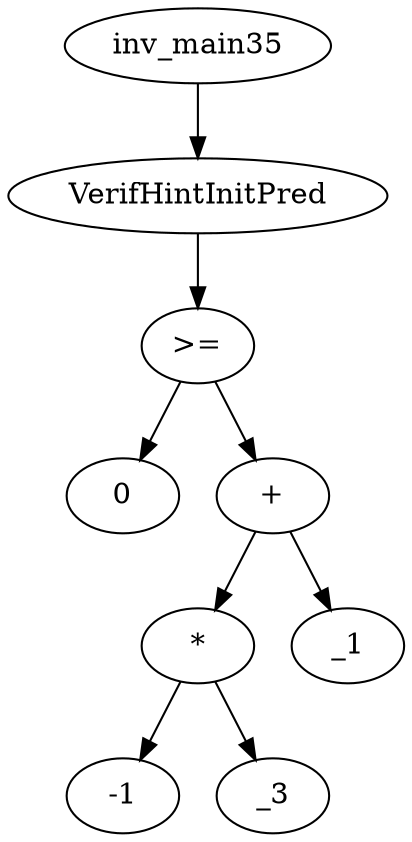 digraph dag {
0 [label="inv_main35"];
1 [label="VerifHintInitPred"];
2 [label=">="];
3 [label="0"];
4 [label="+"];
5 [label="*"];
6 [label="-1"];
7 [label="_3"];
8 [label="_1"];
0->1
1->2
2->4
2 -> 3
4->5
4 -> 8
5->7
5 -> 6
}

